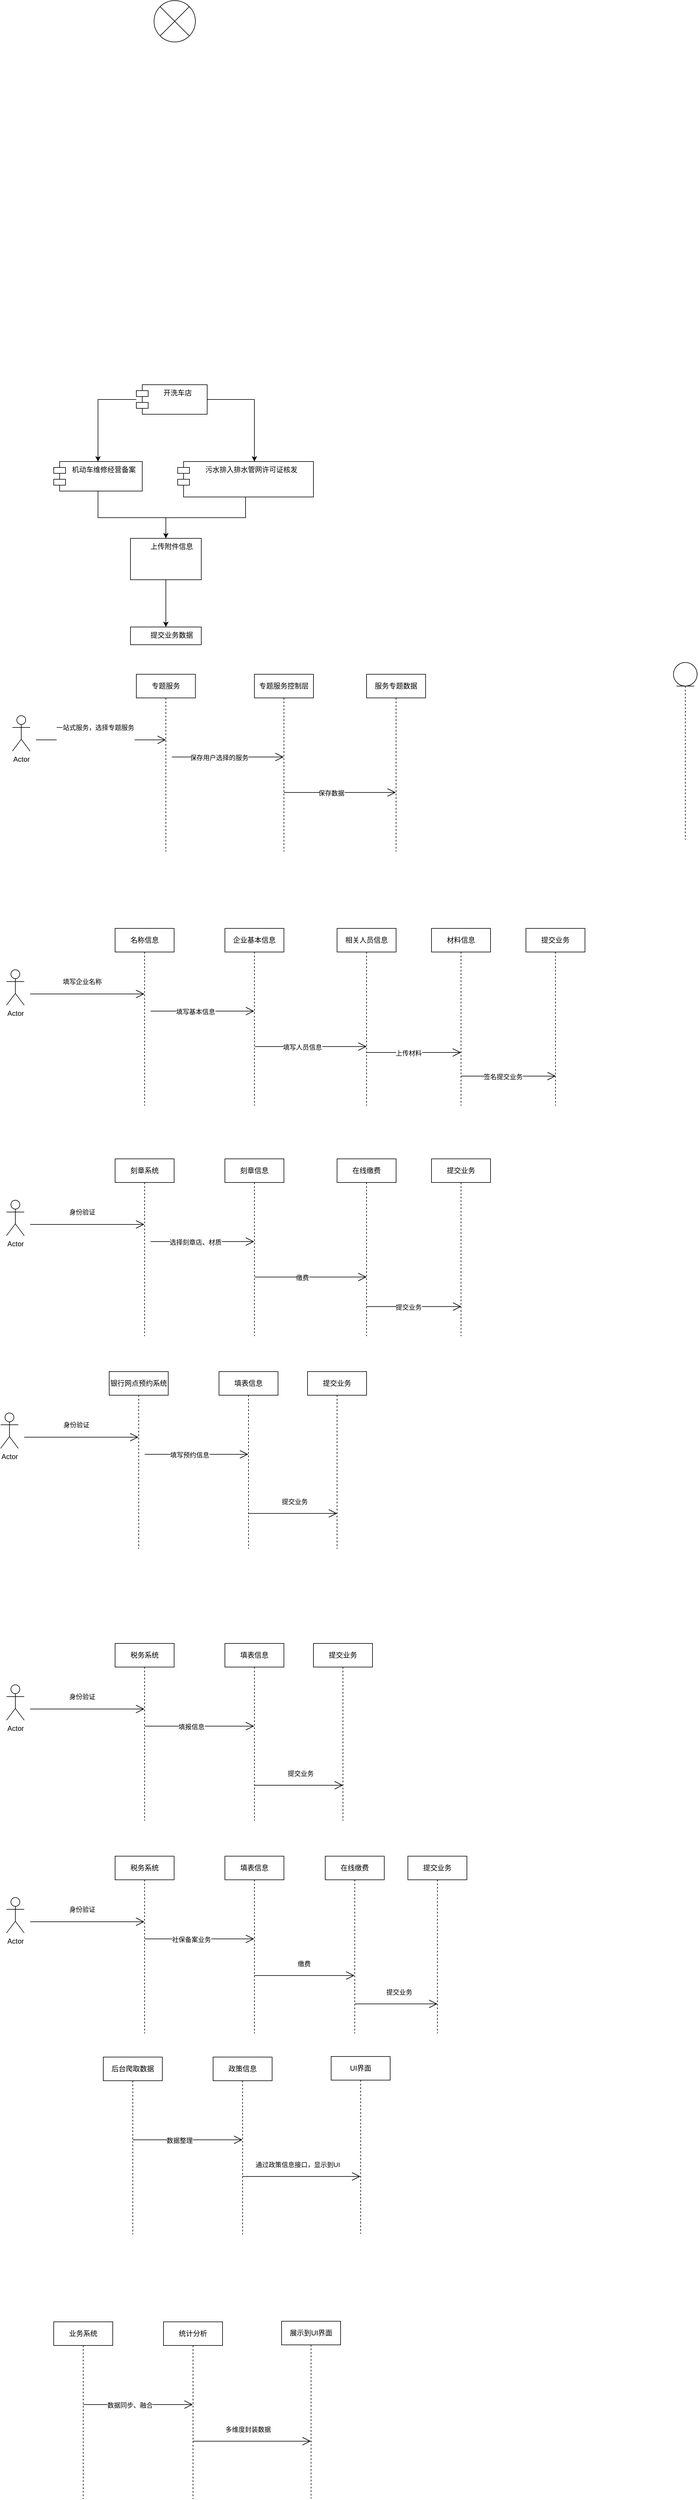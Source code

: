 <mxfile version="15.7.3" type="github"><diagram id="DFXw3k_NBnV66zS9Zwl8" name="Page-1"><mxGraphModel dx="1422" dy="1963" grid="1" gridSize="10" guides="1" tooltips="1" connect="1" arrows="1" fold="1" page="1" pageScale="1" pageWidth="827" pageHeight="1169" math="0" shadow="0"><root><mxCell id="0"/><mxCell id="1" parent="0"/><mxCell id="eafJyFkpnM8rGgvzqC6A-3" value="" style="edgeStyle=orthogonalEdgeStyle;rounded=0;orthogonalLoop=1;jettySize=auto;html=1;" parent="1" source="eafJyFkpnM8rGgvzqC6A-1" target="eafJyFkpnM8rGgvzqC6A-2" edge="1"><mxGeometry relative="1" as="geometry"><Array as="points"><mxPoint x="285" y="255"/></Array></mxGeometry></mxCell><mxCell id="eafJyFkpnM8rGgvzqC6A-5" value="" style="edgeStyle=orthogonalEdgeStyle;rounded=0;orthogonalLoop=1;jettySize=auto;html=1;" parent="1" source="eafJyFkpnM8rGgvzqC6A-1" target="eafJyFkpnM8rGgvzqC6A-4" edge="1"><mxGeometry relative="1" as="geometry"><Array as="points"><mxPoint x="550" y="255"/></Array></mxGeometry></mxCell><mxCell id="eafJyFkpnM8rGgvzqC6A-1" value="开洗车店" style="shape=module;align=left;spacingLeft=20;align=center;verticalAlign=top;" parent="1" vertex="1"><mxGeometry x="350" y="230" width="120" height="50" as="geometry"/></mxCell><mxCell id="eafJyFkpnM8rGgvzqC6A-7" value="" style="edgeStyle=orthogonalEdgeStyle;rounded=0;orthogonalLoop=1;jettySize=auto;html=1;" parent="1" source="eafJyFkpnM8rGgvzqC6A-2" target="eafJyFkpnM8rGgvzqC6A-6" edge="1"><mxGeometry relative="1" as="geometry"/></mxCell><mxCell id="eafJyFkpnM8rGgvzqC6A-2" value="机动车维修经营备案" style="shape=module;align=left;spacingLeft=20;align=center;verticalAlign=top;whiteSpace=wrap;" parent="1" vertex="1"><mxGeometry x="210" y="360" width="150" height="50" as="geometry"/></mxCell><mxCell id="eafJyFkpnM8rGgvzqC6A-9" value="" style="edgeStyle=orthogonalEdgeStyle;rounded=0;orthogonalLoop=1;jettySize=auto;html=1;" parent="1" source="eafJyFkpnM8rGgvzqC6A-4" target="eafJyFkpnM8rGgvzqC6A-8" edge="1"><mxGeometry relative="1" as="geometry"/></mxCell><mxCell id="eafJyFkpnM8rGgvzqC6A-4" value="污水排入排水管网许可证核发" style="shape=module;align=left;spacingLeft=20;align=center;verticalAlign=top;whiteSpace=wrap;" parent="1" vertex="1"><mxGeometry x="420" y="360" width="230" height="60" as="geometry"/></mxCell><mxCell id="eafJyFkpnM8rGgvzqC6A-6" value="上传附件" style="whiteSpace=wrap;html=1;verticalAlign=top;spacingLeft=20;" parent="1" vertex="1"><mxGeometry x="340" y="500" width="120" height="60" as="geometry"/></mxCell><mxCell id="eafJyFkpnM8rGgvzqC6A-11" value="" style="edgeStyle=orthogonalEdgeStyle;rounded=0;orthogonalLoop=1;jettySize=auto;html=1;" parent="1" source="eafJyFkpnM8rGgvzqC6A-8" target="eafJyFkpnM8rGgvzqC6A-10" edge="1"><mxGeometry relative="1" as="geometry"/></mxCell><mxCell id="eafJyFkpnM8rGgvzqC6A-8" value="上传附件信息" style="whiteSpace=wrap;html=1;verticalAlign=top;spacingLeft=20;" parent="1" vertex="1"><mxGeometry x="340" y="490" width="120" height="70" as="geometry"/></mxCell><mxCell id="eafJyFkpnM8rGgvzqC6A-10" value="提交业务数据" style="whiteSpace=wrap;html=1;verticalAlign=top;spacingLeft=20;" parent="1" vertex="1"><mxGeometry x="340" y="640" width="120" height="30" as="geometry"/></mxCell><mxCell id="D7jy60szcPAlVrznBQTc-1" value="" style="verticalLabelPosition=bottom;verticalAlign=top;html=1;shape=mxgraph.flowchart.or;" parent="1" vertex="1"><mxGeometry x="380" y="-420" width="70" height="70" as="geometry"/></mxCell><mxCell id="TludHZqHX6aPjM_Ac0Np-1" value="Actor" style="shape=umlActor;verticalLabelPosition=bottom;verticalAlign=top;html=1;" vertex="1" parent="1"><mxGeometry x="140" y="790" width="30" height="60" as="geometry"/></mxCell><mxCell id="TludHZqHX6aPjM_Ac0Np-7" value="" style="shape=umlLifeline;participant=umlEntity;perimeter=lifelinePerimeter;whiteSpace=wrap;html=1;container=1;collapsible=0;recursiveResize=0;verticalAlign=top;spacingTop=36;outlineConnect=0;" vertex="1" parent="1"><mxGeometry x="1260" y="700" width="40" height="300" as="geometry"/></mxCell><mxCell id="TludHZqHX6aPjM_Ac0Np-9" value="专题服务" style="shape=umlLifeline;perimeter=lifelinePerimeter;whiteSpace=wrap;html=1;container=1;collapsible=0;recursiveResize=0;outlineConnect=0;" vertex="1" parent="1"><mxGeometry x="350" y="720" width="100" height="300" as="geometry"/></mxCell><mxCell id="TludHZqHX6aPjM_Ac0Np-13" value="" style="endArrow=open;endFill=1;endSize=12;html=1;rounded=0;" edge="1" parent="TludHZqHX6aPjM_Ac0Np-9" target="TludHZqHX6aPjM_Ac0Np-10"><mxGeometry width="160" relative="1" as="geometry"><mxPoint x="60" y="140" as="sourcePoint"/><mxPoint x="220" y="140" as="targetPoint"/></mxGeometry></mxCell><mxCell id="TludHZqHX6aPjM_Ac0Np-17" value="保存用户选择的服务" style="edgeLabel;html=1;align=center;verticalAlign=middle;resizable=0;points=[];" vertex="1" connectable="0" parent="TludHZqHX6aPjM_Ac0Np-13"><mxGeometry x="-0.377" y="-1" relative="1" as="geometry"><mxPoint x="21" as="offset"/></mxGeometry></mxCell><mxCell id="TludHZqHX6aPjM_Ac0Np-10" value="专题服务控制层" style="shape=umlLifeline;perimeter=lifelinePerimeter;whiteSpace=wrap;html=1;container=1;collapsible=0;recursiveResize=0;outlineConnect=0;" vertex="1" parent="1"><mxGeometry x="550" y="720" width="100" height="300" as="geometry"/></mxCell><mxCell id="TludHZqHX6aPjM_Ac0Np-11" value="&#10;&#10;&lt;span style=&quot;color: rgb(0, 0, 0); font-family: helvetica; font-size: 11px; font-style: normal; font-weight: 400; letter-spacing: normal; text-align: left; text-indent: 0px; text-transform: none; word-spacing: 0px; background-color: rgb(255, 255, 255); display: inline; float: none;&quot;&gt;一站式服务，选择专题服务&lt;/span&gt;&#10;&#10;" style="endArrow=open;endFill=1;endSize=12;html=1;rounded=0;" edge="1" parent="1"><mxGeometry x="-0.091" y="21" width="160" relative="1" as="geometry"><mxPoint x="180" y="831" as="sourcePoint"/><mxPoint x="400" y="831" as="targetPoint"/><mxPoint as="offset"/></mxGeometry></mxCell><mxCell id="TludHZqHX6aPjM_Ac0Np-18" value="服务专题数据" style="shape=umlLifeline;perimeter=lifelinePerimeter;whiteSpace=wrap;html=1;container=1;collapsible=0;recursiveResize=0;outlineConnect=0;" vertex="1" parent="1"><mxGeometry x="740" y="720" width="100" height="300" as="geometry"/></mxCell><mxCell id="TludHZqHX6aPjM_Ac0Np-19" value="" style="endArrow=open;endFill=1;endSize=12;html=1;rounded=0;" edge="1" parent="1"><mxGeometry width="160" relative="1" as="geometry"><mxPoint x="600" y="920" as="sourcePoint"/><mxPoint x="789.5" y="920" as="targetPoint"/></mxGeometry></mxCell><mxCell id="TludHZqHX6aPjM_Ac0Np-20" value="保存数据" style="edgeLabel;html=1;align=center;verticalAlign=middle;resizable=0;points=[];" vertex="1" connectable="0" parent="TludHZqHX6aPjM_Ac0Np-19"><mxGeometry x="-0.377" y="-1" relative="1" as="geometry"><mxPoint x="21" as="offset"/></mxGeometry></mxCell><mxCell id="TludHZqHX6aPjM_Ac0Np-21" value="Actor" style="shape=umlActor;verticalLabelPosition=bottom;verticalAlign=top;html=1;" vertex="1" parent="1"><mxGeometry x="130" y="1220" width="30" height="60" as="geometry"/></mxCell><mxCell id="TludHZqHX6aPjM_Ac0Np-22" value="名称信息" style="shape=umlLifeline;perimeter=lifelinePerimeter;whiteSpace=wrap;html=1;container=1;collapsible=0;recursiveResize=0;outlineConnect=0;" vertex="1" parent="1"><mxGeometry x="314" y="1150" width="100" height="300" as="geometry"/></mxCell><mxCell id="TludHZqHX6aPjM_Ac0Np-23" value="" style="endArrow=open;endFill=1;endSize=12;html=1;rounded=0;" edge="1" parent="TludHZqHX6aPjM_Ac0Np-22" target="TludHZqHX6aPjM_Ac0Np-25"><mxGeometry width="160" relative="1" as="geometry"><mxPoint x="60" y="140" as="sourcePoint"/><mxPoint x="220" y="140" as="targetPoint"/><Array as="points"><mxPoint x="150" y="140"/></Array></mxGeometry></mxCell><mxCell id="TludHZqHX6aPjM_Ac0Np-24" value="填写基本信息" style="edgeLabel;html=1;align=center;verticalAlign=middle;resizable=0;points=[];" vertex="1" connectable="0" parent="TludHZqHX6aPjM_Ac0Np-23"><mxGeometry x="-0.377" y="-1" relative="1" as="geometry"><mxPoint x="21" as="offset"/></mxGeometry></mxCell><mxCell id="TludHZqHX6aPjM_Ac0Np-25" value="企业基本信息" style="shape=umlLifeline;perimeter=lifelinePerimeter;whiteSpace=wrap;html=1;container=1;collapsible=0;recursiveResize=0;outlineConnect=0;" vertex="1" parent="1"><mxGeometry x="500" y="1150" width="100" height="300" as="geometry"/></mxCell><mxCell id="TludHZqHX6aPjM_Ac0Np-28" value="" style="endArrow=open;endFill=1;endSize=12;html=1;rounded=0;" edge="1" parent="TludHZqHX6aPjM_Ac0Np-25"><mxGeometry width="160" relative="1" as="geometry"><mxPoint x="50.5" y="200" as="sourcePoint"/><mxPoint x="240" y="200" as="targetPoint"/></mxGeometry></mxCell><mxCell id="TludHZqHX6aPjM_Ac0Np-29" value="填写人员信息" style="edgeLabel;html=1;align=center;verticalAlign=middle;resizable=0;points=[];" vertex="1" connectable="0" parent="TludHZqHX6aPjM_Ac0Np-28"><mxGeometry x="-0.377" y="-1" relative="1" as="geometry"><mxPoint x="21" as="offset"/></mxGeometry></mxCell><mxCell id="TludHZqHX6aPjM_Ac0Np-26" value="填写企业名称" style="endArrow=open;endFill=1;endSize=12;html=1;rounded=0;" edge="1" parent="1" target="TludHZqHX6aPjM_Ac0Np-22"><mxGeometry x="-0.091" y="21" width="160" relative="1" as="geometry"><mxPoint x="170" y="1261" as="sourcePoint"/><mxPoint x="390" y="1261" as="targetPoint"/><mxPoint as="offset"/></mxGeometry></mxCell><mxCell id="TludHZqHX6aPjM_Ac0Np-27" value="相关人员信息" style="shape=umlLifeline;perimeter=lifelinePerimeter;whiteSpace=wrap;html=1;container=1;collapsible=0;recursiveResize=0;outlineConnect=0;" vertex="1" parent="1"><mxGeometry x="690" y="1150" width="100" height="300" as="geometry"/></mxCell><mxCell id="TludHZqHX6aPjM_Ac0Np-30" value="材料信息" style="shape=umlLifeline;perimeter=lifelinePerimeter;whiteSpace=wrap;html=1;container=1;collapsible=0;recursiveResize=0;outlineConnect=0;" vertex="1" parent="1"><mxGeometry x="850" y="1150" width="100" height="300" as="geometry"/></mxCell><mxCell id="TludHZqHX6aPjM_Ac0Np-31" value="" style="endArrow=open;endFill=1;endSize=12;html=1;rounded=0;" edge="1" parent="1" source="TludHZqHX6aPjM_Ac0Np-27"><mxGeometry width="160" relative="1" as="geometry"><mxPoint x="780" y="1360" as="sourcePoint"/><mxPoint x="900" y="1360" as="targetPoint"/></mxGeometry></mxCell><mxCell id="TludHZqHX6aPjM_Ac0Np-32" value="上传材料" style="edgeLabel;html=1;align=center;verticalAlign=middle;resizable=0;points=[];" vertex="1" connectable="0" parent="TludHZqHX6aPjM_Ac0Np-31"><mxGeometry x="-0.377" y="-1" relative="1" as="geometry"><mxPoint x="21" as="offset"/></mxGeometry></mxCell><mxCell id="TludHZqHX6aPjM_Ac0Np-33" value="提交业务" style="shape=umlLifeline;perimeter=lifelinePerimeter;whiteSpace=wrap;html=1;container=1;collapsible=0;recursiveResize=0;outlineConnect=0;" vertex="1" parent="1"><mxGeometry x="1010" y="1150" width="100" height="300" as="geometry"/></mxCell><mxCell id="TludHZqHX6aPjM_Ac0Np-34" value="" style="endArrow=open;endFill=1;endSize=12;html=1;rounded=0;" edge="1" parent="1"><mxGeometry width="160" relative="1" as="geometry"><mxPoint x="900" y="1400" as="sourcePoint"/><mxPoint x="1060.5" y="1400" as="targetPoint"/></mxGeometry></mxCell><mxCell id="TludHZqHX6aPjM_Ac0Np-35" value="签名提交业务" style="edgeLabel;html=1;align=center;verticalAlign=middle;resizable=0;points=[];" vertex="1" connectable="0" parent="TludHZqHX6aPjM_Ac0Np-34"><mxGeometry x="-0.377" y="-1" relative="1" as="geometry"><mxPoint x="21" as="offset"/></mxGeometry></mxCell><mxCell id="TludHZqHX6aPjM_Ac0Np-36" value="Actor" style="shape=umlActor;verticalLabelPosition=bottom;verticalAlign=top;html=1;" vertex="1" parent="1"><mxGeometry x="130" y="1610" width="30" height="60" as="geometry"/></mxCell><mxCell id="TludHZqHX6aPjM_Ac0Np-37" value="刻章系统" style="shape=umlLifeline;perimeter=lifelinePerimeter;whiteSpace=wrap;html=1;container=1;collapsible=0;recursiveResize=0;outlineConnect=0;" vertex="1" parent="1"><mxGeometry x="314" y="1540" width="100" height="300" as="geometry"/></mxCell><mxCell id="TludHZqHX6aPjM_Ac0Np-38" value="" style="endArrow=open;endFill=1;endSize=12;html=1;rounded=0;" edge="1" parent="TludHZqHX6aPjM_Ac0Np-37" target="TludHZqHX6aPjM_Ac0Np-40"><mxGeometry width="160" relative="1" as="geometry"><mxPoint x="60" y="140" as="sourcePoint"/><mxPoint x="220" y="140" as="targetPoint"/><Array as="points"><mxPoint x="150" y="140"/></Array></mxGeometry></mxCell><mxCell id="TludHZqHX6aPjM_Ac0Np-39" value="选择刻章店、材质" style="edgeLabel;html=1;align=center;verticalAlign=middle;resizable=0;points=[];" vertex="1" connectable="0" parent="TludHZqHX6aPjM_Ac0Np-38"><mxGeometry x="-0.377" y="-1" relative="1" as="geometry"><mxPoint x="21" as="offset"/></mxGeometry></mxCell><mxCell id="TludHZqHX6aPjM_Ac0Np-40" value="刻章信息" style="shape=umlLifeline;perimeter=lifelinePerimeter;whiteSpace=wrap;html=1;container=1;collapsible=0;recursiveResize=0;outlineConnect=0;" vertex="1" parent="1"><mxGeometry x="500" y="1540" width="100" height="300" as="geometry"/></mxCell><mxCell id="TludHZqHX6aPjM_Ac0Np-41" value="" style="endArrow=open;endFill=1;endSize=12;html=1;rounded=0;" edge="1" parent="TludHZqHX6aPjM_Ac0Np-40"><mxGeometry width="160" relative="1" as="geometry"><mxPoint x="50.5" y="200" as="sourcePoint"/><mxPoint x="240" y="200" as="targetPoint"/></mxGeometry></mxCell><mxCell id="TludHZqHX6aPjM_Ac0Np-42" value="缴费" style="edgeLabel;html=1;align=center;verticalAlign=middle;resizable=0;points=[];" vertex="1" connectable="0" parent="TludHZqHX6aPjM_Ac0Np-41"><mxGeometry x="-0.377" y="-1" relative="1" as="geometry"><mxPoint x="21" as="offset"/></mxGeometry></mxCell><mxCell id="TludHZqHX6aPjM_Ac0Np-43" value="身份验证" style="endArrow=open;endFill=1;endSize=12;html=1;rounded=0;" edge="1" parent="1" target="TludHZqHX6aPjM_Ac0Np-37"><mxGeometry x="-0.091" y="21" width="160" relative="1" as="geometry"><mxPoint x="170" y="1651" as="sourcePoint"/><mxPoint x="390" y="1651" as="targetPoint"/><mxPoint as="offset"/></mxGeometry></mxCell><mxCell id="TludHZqHX6aPjM_Ac0Np-44" value="在线缴费" style="shape=umlLifeline;perimeter=lifelinePerimeter;whiteSpace=wrap;html=1;container=1;collapsible=0;recursiveResize=0;outlineConnect=0;" vertex="1" parent="1"><mxGeometry x="690" y="1540" width="100" height="300" as="geometry"/></mxCell><mxCell id="TludHZqHX6aPjM_Ac0Np-48" value="提交业务" style="shape=umlLifeline;perimeter=lifelinePerimeter;whiteSpace=wrap;html=1;container=1;collapsible=0;recursiveResize=0;outlineConnect=0;" vertex="1" parent="1"><mxGeometry x="850" y="1540" width="100" height="300" as="geometry"/></mxCell><mxCell id="TludHZqHX6aPjM_Ac0Np-49" value="" style="endArrow=open;endFill=1;endSize=12;html=1;rounded=0;" edge="1" parent="1"><mxGeometry width="160" relative="1" as="geometry"><mxPoint x="740" y="1790" as="sourcePoint"/><mxPoint x="900.5" y="1790" as="targetPoint"/></mxGeometry></mxCell><mxCell id="TludHZqHX6aPjM_Ac0Np-50" value="提交业务" style="edgeLabel;html=1;align=center;verticalAlign=middle;resizable=0;points=[];" vertex="1" connectable="0" parent="TludHZqHX6aPjM_Ac0Np-49"><mxGeometry x="-0.377" y="-1" relative="1" as="geometry"><mxPoint x="21" as="offset"/></mxGeometry></mxCell><mxCell id="TludHZqHX6aPjM_Ac0Np-51" value="Actor" style="shape=umlActor;verticalLabelPosition=bottom;verticalAlign=top;html=1;" vertex="1" parent="1"><mxGeometry x="120" y="1970" width="30" height="60" as="geometry"/></mxCell><mxCell id="TludHZqHX6aPjM_Ac0Np-52" value="银行网点预约系统" style="shape=umlLifeline;perimeter=lifelinePerimeter;whiteSpace=wrap;html=1;container=1;collapsible=0;recursiveResize=0;outlineConnect=0;" vertex="1" parent="1"><mxGeometry x="304" y="1900" width="100" height="300" as="geometry"/></mxCell><mxCell id="TludHZqHX6aPjM_Ac0Np-53" value="" style="endArrow=open;endFill=1;endSize=12;html=1;rounded=0;" edge="1" parent="TludHZqHX6aPjM_Ac0Np-52" target="TludHZqHX6aPjM_Ac0Np-55"><mxGeometry width="160" relative="1" as="geometry"><mxPoint x="60" y="140" as="sourcePoint"/><mxPoint x="220" y="140" as="targetPoint"/><Array as="points"><mxPoint x="150" y="140"/></Array></mxGeometry></mxCell><mxCell id="TludHZqHX6aPjM_Ac0Np-54" value="填写预约信息" style="edgeLabel;html=1;align=center;verticalAlign=middle;resizable=0;points=[];" vertex="1" connectable="0" parent="TludHZqHX6aPjM_Ac0Np-53"><mxGeometry x="-0.377" y="-1" relative="1" as="geometry"><mxPoint x="21" as="offset"/></mxGeometry></mxCell><mxCell id="TludHZqHX6aPjM_Ac0Np-55" value="填表信息" style="shape=umlLifeline;perimeter=lifelinePerimeter;whiteSpace=wrap;html=1;container=1;collapsible=0;recursiveResize=0;outlineConnect=0;" vertex="1" parent="1"><mxGeometry x="490" y="1900" width="100" height="300" as="geometry"/></mxCell><mxCell id="TludHZqHX6aPjM_Ac0Np-58" value="身份验证" style="endArrow=open;endFill=1;endSize=12;html=1;rounded=0;" edge="1" parent="1" target="TludHZqHX6aPjM_Ac0Np-52"><mxGeometry x="-0.091" y="21" width="160" relative="1" as="geometry"><mxPoint x="160" y="2011" as="sourcePoint"/><mxPoint x="380" y="2011" as="targetPoint"/><mxPoint as="offset"/></mxGeometry></mxCell><mxCell id="TludHZqHX6aPjM_Ac0Np-60" value="提交业务" style="shape=umlLifeline;perimeter=lifelinePerimeter;whiteSpace=wrap;html=1;container=1;collapsible=0;recursiveResize=0;outlineConnect=0;" vertex="1" parent="1"><mxGeometry x="640" y="1900" width="100" height="300" as="geometry"/></mxCell><mxCell id="TludHZqHX6aPjM_Ac0Np-61" value="" style="endArrow=open;endFill=1;endSize=12;html=1;rounded=0;" edge="1" parent="TludHZqHX6aPjM_Ac0Np-60"><mxGeometry width="160" relative="1" as="geometry"><mxPoint x="-100" y="240" as="sourcePoint"/><mxPoint x="50" y="240" as="targetPoint"/></mxGeometry></mxCell><mxCell id="TludHZqHX6aPjM_Ac0Np-62" value="提交业务" style="edgeLabel;html=1;align=center;verticalAlign=middle;resizable=0;points=[];" vertex="1" connectable="0" parent="TludHZqHX6aPjM_Ac0Np-61"><mxGeometry x="-0.377" y="-1" relative="1" as="geometry"><mxPoint x="31" y="-21" as="offset"/></mxGeometry></mxCell><mxCell id="TludHZqHX6aPjM_Ac0Np-63" value="Actor" style="shape=umlActor;verticalLabelPosition=bottom;verticalAlign=top;html=1;" vertex="1" parent="1"><mxGeometry x="130" y="2430" width="30" height="60" as="geometry"/></mxCell><mxCell id="TludHZqHX6aPjM_Ac0Np-64" value="税务系统" style="shape=umlLifeline;perimeter=lifelinePerimeter;whiteSpace=wrap;html=1;container=1;collapsible=0;recursiveResize=0;outlineConnect=0;" vertex="1" parent="1"><mxGeometry x="314" y="2360" width="100" height="300" as="geometry"/></mxCell><mxCell id="TludHZqHX6aPjM_Ac0Np-67" value="填表信息" style="shape=umlLifeline;perimeter=lifelinePerimeter;whiteSpace=wrap;html=1;container=1;collapsible=0;recursiveResize=0;outlineConnect=0;" vertex="1" parent="1"><mxGeometry x="500" y="2360" width="100" height="300" as="geometry"/></mxCell><mxCell id="TludHZqHX6aPjM_Ac0Np-68" value="身份验证" style="endArrow=open;endFill=1;endSize=12;html=1;rounded=0;" edge="1" parent="1" target="TludHZqHX6aPjM_Ac0Np-64"><mxGeometry x="-0.091" y="21" width="160" relative="1" as="geometry"><mxPoint x="170" y="2471" as="sourcePoint"/><mxPoint x="390" y="2471" as="targetPoint"/><mxPoint as="offset"/></mxGeometry></mxCell><mxCell id="TludHZqHX6aPjM_Ac0Np-69" value="提交业务" style="shape=umlLifeline;perimeter=lifelinePerimeter;whiteSpace=wrap;html=1;container=1;collapsible=0;recursiveResize=0;outlineConnect=0;" vertex="1" parent="1"><mxGeometry x="650" y="2360" width="100" height="300" as="geometry"/></mxCell><mxCell id="TludHZqHX6aPjM_Ac0Np-70" value="" style="endArrow=open;endFill=1;endSize=12;html=1;rounded=0;" edge="1" parent="TludHZqHX6aPjM_Ac0Np-69"><mxGeometry width="160" relative="1" as="geometry"><mxPoint x="-100" y="240" as="sourcePoint"/><mxPoint x="50" y="240" as="targetPoint"/></mxGeometry></mxCell><mxCell id="TludHZqHX6aPjM_Ac0Np-71" value="提交业务" style="edgeLabel;html=1;align=center;verticalAlign=middle;resizable=0;points=[];" vertex="1" connectable="0" parent="TludHZqHX6aPjM_Ac0Np-70"><mxGeometry x="-0.377" y="-1" relative="1" as="geometry"><mxPoint x="31" y="-21" as="offset"/></mxGeometry></mxCell><mxCell id="TludHZqHX6aPjM_Ac0Np-65" value="" style="endArrow=open;endFill=1;endSize=12;html=1;rounded=0;" edge="1" parent="1" target="TludHZqHX6aPjM_Ac0Np-67" source="TludHZqHX6aPjM_Ac0Np-64"><mxGeometry width="160" relative="1" as="geometry"><mxPoint x="374" y="2500" as="sourcePoint"/><mxPoint x="534" y="2500" as="targetPoint"/><Array as="points"><mxPoint x="464" y="2500"/></Array></mxGeometry></mxCell><mxCell id="TludHZqHX6aPjM_Ac0Np-66" value="填报信息" style="edgeLabel;html=1;align=center;verticalAlign=middle;resizable=0;points=[];" vertex="1" connectable="0" parent="TludHZqHX6aPjM_Ac0Np-65"><mxGeometry x="-0.377" y="-1" relative="1" as="geometry"><mxPoint x="21" as="offset"/></mxGeometry></mxCell><mxCell id="TludHZqHX6aPjM_Ac0Np-72" value="Actor" style="shape=umlActor;verticalLabelPosition=bottom;verticalAlign=top;html=1;" vertex="1" parent="1"><mxGeometry x="130" y="2790" width="30" height="60" as="geometry"/></mxCell><mxCell id="TludHZqHX6aPjM_Ac0Np-73" value="税务系统" style="shape=umlLifeline;perimeter=lifelinePerimeter;whiteSpace=wrap;html=1;container=1;collapsible=0;recursiveResize=0;outlineConnect=0;" vertex="1" parent="1"><mxGeometry x="314" y="2720" width="100" height="300" as="geometry"/></mxCell><mxCell id="TludHZqHX6aPjM_Ac0Np-74" value="填表信息" style="shape=umlLifeline;perimeter=lifelinePerimeter;whiteSpace=wrap;html=1;container=1;collapsible=0;recursiveResize=0;outlineConnect=0;" vertex="1" parent="1"><mxGeometry x="500" y="2720" width="100" height="300" as="geometry"/></mxCell><mxCell id="TludHZqHX6aPjM_Ac0Np-75" value="身份验证" style="endArrow=open;endFill=1;endSize=12;html=1;rounded=0;" edge="1" parent="1" target="TludHZqHX6aPjM_Ac0Np-73"><mxGeometry x="-0.091" y="21" width="160" relative="1" as="geometry"><mxPoint x="170" y="2831" as="sourcePoint"/><mxPoint x="390" y="2831" as="targetPoint"/><mxPoint as="offset"/></mxGeometry></mxCell><mxCell id="TludHZqHX6aPjM_Ac0Np-76" value="提交业务" style="shape=umlLifeline;perimeter=lifelinePerimeter;whiteSpace=wrap;html=1;container=1;collapsible=0;recursiveResize=0;outlineConnect=0;" vertex="1" parent="1"><mxGeometry x="810" y="2720" width="100" height="300" as="geometry"/></mxCell><mxCell id="TludHZqHX6aPjM_Ac0Np-79" value="" style="endArrow=open;endFill=1;endSize=12;html=1;rounded=0;" edge="1" parent="1" source="TludHZqHX6aPjM_Ac0Np-73" target="TludHZqHX6aPjM_Ac0Np-74"><mxGeometry width="160" relative="1" as="geometry"><mxPoint x="374" y="2860" as="sourcePoint"/><mxPoint x="534" y="2860" as="targetPoint"/><Array as="points"><mxPoint x="464" y="2860"/></Array></mxGeometry></mxCell><mxCell id="TludHZqHX6aPjM_Ac0Np-80" value="社保备案业务" style="edgeLabel;html=1;align=center;verticalAlign=middle;resizable=0;points=[];" vertex="1" connectable="0" parent="TludHZqHX6aPjM_Ac0Np-79"><mxGeometry x="-0.377" y="-1" relative="1" as="geometry"><mxPoint x="21" as="offset"/></mxGeometry></mxCell><mxCell id="TludHZqHX6aPjM_Ac0Np-81" value="在线缴费" style="shape=umlLifeline;perimeter=lifelinePerimeter;whiteSpace=wrap;html=1;container=1;collapsible=0;recursiveResize=0;outlineConnect=0;" vertex="1" parent="1"><mxGeometry x="670" y="2720" width="100" height="300" as="geometry"/></mxCell><mxCell id="TludHZqHX6aPjM_Ac0Np-82" value="" style="endArrow=open;endFill=1;endSize=12;html=1;rounded=0;" edge="1" parent="1"><mxGeometry width="160" relative="1" as="geometry"><mxPoint x="720" y="2970" as="sourcePoint"/><mxPoint x="860" y="2970" as="targetPoint"/></mxGeometry></mxCell><mxCell id="TludHZqHX6aPjM_Ac0Np-83" value="提交业务" style="edgeLabel;html=1;align=center;verticalAlign=middle;resizable=0;points=[];" vertex="1" connectable="0" parent="TludHZqHX6aPjM_Ac0Np-82"><mxGeometry x="-0.377" y="-1" relative="1" as="geometry"><mxPoint x="31" y="-21" as="offset"/></mxGeometry></mxCell><mxCell id="TludHZqHX6aPjM_Ac0Np-77" value="" style="endArrow=open;endFill=1;endSize=12;html=1;rounded=0;" edge="1" parent="1" target="TludHZqHX6aPjM_Ac0Np-81"><mxGeometry width="160" relative="1" as="geometry"><mxPoint x="550" y="2922" as="sourcePoint"/><mxPoint x="700" y="2922" as="targetPoint"/></mxGeometry></mxCell><mxCell id="TludHZqHX6aPjM_Ac0Np-78" value="缴费" style="edgeLabel;html=1;align=center;verticalAlign=middle;resizable=0;points=[];" vertex="1" connectable="0" parent="TludHZqHX6aPjM_Ac0Np-77"><mxGeometry x="-0.377" y="-1" relative="1" as="geometry"><mxPoint x="31" y="-21" as="offset"/></mxGeometry></mxCell><mxCell id="TludHZqHX6aPjM_Ac0Np-85" value="后台爬取数据" style="shape=umlLifeline;perimeter=lifelinePerimeter;whiteSpace=wrap;html=1;container=1;collapsible=0;recursiveResize=0;outlineConnect=0;" vertex="1" parent="1"><mxGeometry x="294" y="3060" width="100" height="300" as="geometry"/></mxCell><mxCell id="TludHZqHX6aPjM_Ac0Np-86" value="政策信息" style="shape=umlLifeline;perimeter=lifelinePerimeter;whiteSpace=wrap;html=1;container=1;collapsible=0;recursiveResize=0;outlineConnect=0;" vertex="1" parent="1"><mxGeometry x="480" y="3060" width="100" height="300" as="geometry"/></mxCell><mxCell id="TludHZqHX6aPjM_Ac0Np-89" value="" style="endArrow=open;endFill=1;endSize=12;html=1;rounded=0;" edge="1" parent="1" source="TludHZqHX6aPjM_Ac0Np-85" target="TludHZqHX6aPjM_Ac0Np-86"><mxGeometry width="160" relative="1" as="geometry"><mxPoint x="354" y="3200" as="sourcePoint"/><mxPoint x="514" y="3200" as="targetPoint"/><Array as="points"><mxPoint x="444" y="3200"/></Array></mxGeometry></mxCell><mxCell id="TludHZqHX6aPjM_Ac0Np-90" value="数据整理" style="edgeLabel;html=1;align=center;verticalAlign=middle;resizable=0;points=[];" vertex="1" connectable="0" parent="TludHZqHX6aPjM_Ac0Np-89"><mxGeometry x="-0.377" y="-1" relative="1" as="geometry"><mxPoint x="21" as="offset"/></mxGeometry></mxCell><mxCell id="TludHZqHX6aPjM_Ac0Np-91" value="UI界面" style="shape=umlLifeline;perimeter=lifelinePerimeter;whiteSpace=wrap;html=1;container=1;collapsible=0;recursiveResize=0;outlineConnect=0;" vertex="1" parent="1"><mxGeometry x="680" y="3059" width="100" height="300" as="geometry"/></mxCell><mxCell id="TludHZqHX6aPjM_Ac0Np-94" value="" style="endArrow=open;endFill=1;endSize=12;html=1;rounded=0;" edge="1" parent="1" target="TludHZqHX6aPjM_Ac0Np-91"><mxGeometry width="160" relative="1" as="geometry"><mxPoint x="530" y="3262" as="sourcePoint"/><mxPoint x="680" y="3262" as="targetPoint"/></mxGeometry></mxCell><mxCell id="TludHZqHX6aPjM_Ac0Np-95" value="通过政策信息接口，显示到UI" style="edgeLabel;html=1;align=center;verticalAlign=middle;resizable=0;points=[];" vertex="1" connectable="0" parent="TludHZqHX6aPjM_Ac0Np-94"><mxGeometry x="-0.377" y="-1" relative="1" as="geometry"><mxPoint x="31" y="-21" as="offset"/></mxGeometry></mxCell><mxCell id="TludHZqHX6aPjM_Ac0Np-96" value="业务系统" style="shape=umlLifeline;perimeter=lifelinePerimeter;whiteSpace=wrap;html=1;container=1;collapsible=0;recursiveResize=0;outlineConnect=0;" vertex="1" parent="1"><mxGeometry x="210" y="3508" width="100" height="300" as="geometry"/></mxCell><mxCell id="TludHZqHX6aPjM_Ac0Np-97" value="统计分析" style="shape=umlLifeline;perimeter=lifelinePerimeter;whiteSpace=wrap;html=1;container=1;collapsible=0;recursiveResize=0;outlineConnect=0;" vertex="1" parent="1"><mxGeometry x="396" y="3508" width="100" height="300" as="geometry"/></mxCell><mxCell id="TludHZqHX6aPjM_Ac0Np-98" value="" style="endArrow=open;endFill=1;endSize=12;html=1;rounded=0;" edge="1" parent="1" source="TludHZqHX6aPjM_Ac0Np-96" target="TludHZqHX6aPjM_Ac0Np-97"><mxGeometry width="160" relative="1" as="geometry"><mxPoint x="270" y="3648" as="sourcePoint"/><mxPoint x="430" y="3648" as="targetPoint"/><Array as="points"><mxPoint x="360" y="3648"/></Array></mxGeometry></mxCell><mxCell id="TludHZqHX6aPjM_Ac0Np-99" value="数据同步、融合" style="edgeLabel;html=1;align=center;verticalAlign=middle;resizable=0;points=[];" vertex="1" connectable="0" parent="TludHZqHX6aPjM_Ac0Np-98"><mxGeometry x="-0.377" y="-1" relative="1" as="geometry"><mxPoint x="21" as="offset"/></mxGeometry></mxCell><mxCell id="TludHZqHX6aPjM_Ac0Np-100" value="展示到UI界面" style="shape=umlLifeline;perimeter=lifelinePerimeter;whiteSpace=wrap;html=1;container=1;collapsible=0;recursiveResize=0;outlineConnect=0;" vertex="1" parent="1"><mxGeometry x="596" y="3507" width="100" height="300" as="geometry"/></mxCell><mxCell id="TludHZqHX6aPjM_Ac0Np-101" value="" style="endArrow=open;endFill=1;endSize=12;html=1;rounded=0;" edge="1" parent="1" target="TludHZqHX6aPjM_Ac0Np-100"><mxGeometry width="160" relative="1" as="geometry"><mxPoint x="446" y="3710" as="sourcePoint"/><mxPoint x="596" y="3710" as="targetPoint"/></mxGeometry></mxCell><mxCell id="TludHZqHX6aPjM_Ac0Np-102" value="多维度封装数据" style="edgeLabel;html=1;align=center;verticalAlign=middle;resizable=0;points=[];" vertex="1" connectable="0" parent="TludHZqHX6aPjM_Ac0Np-101"><mxGeometry x="-0.377" y="-1" relative="1" as="geometry"><mxPoint x="31" y="-21" as="offset"/></mxGeometry></mxCell></root></mxGraphModel></diagram></mxfile>